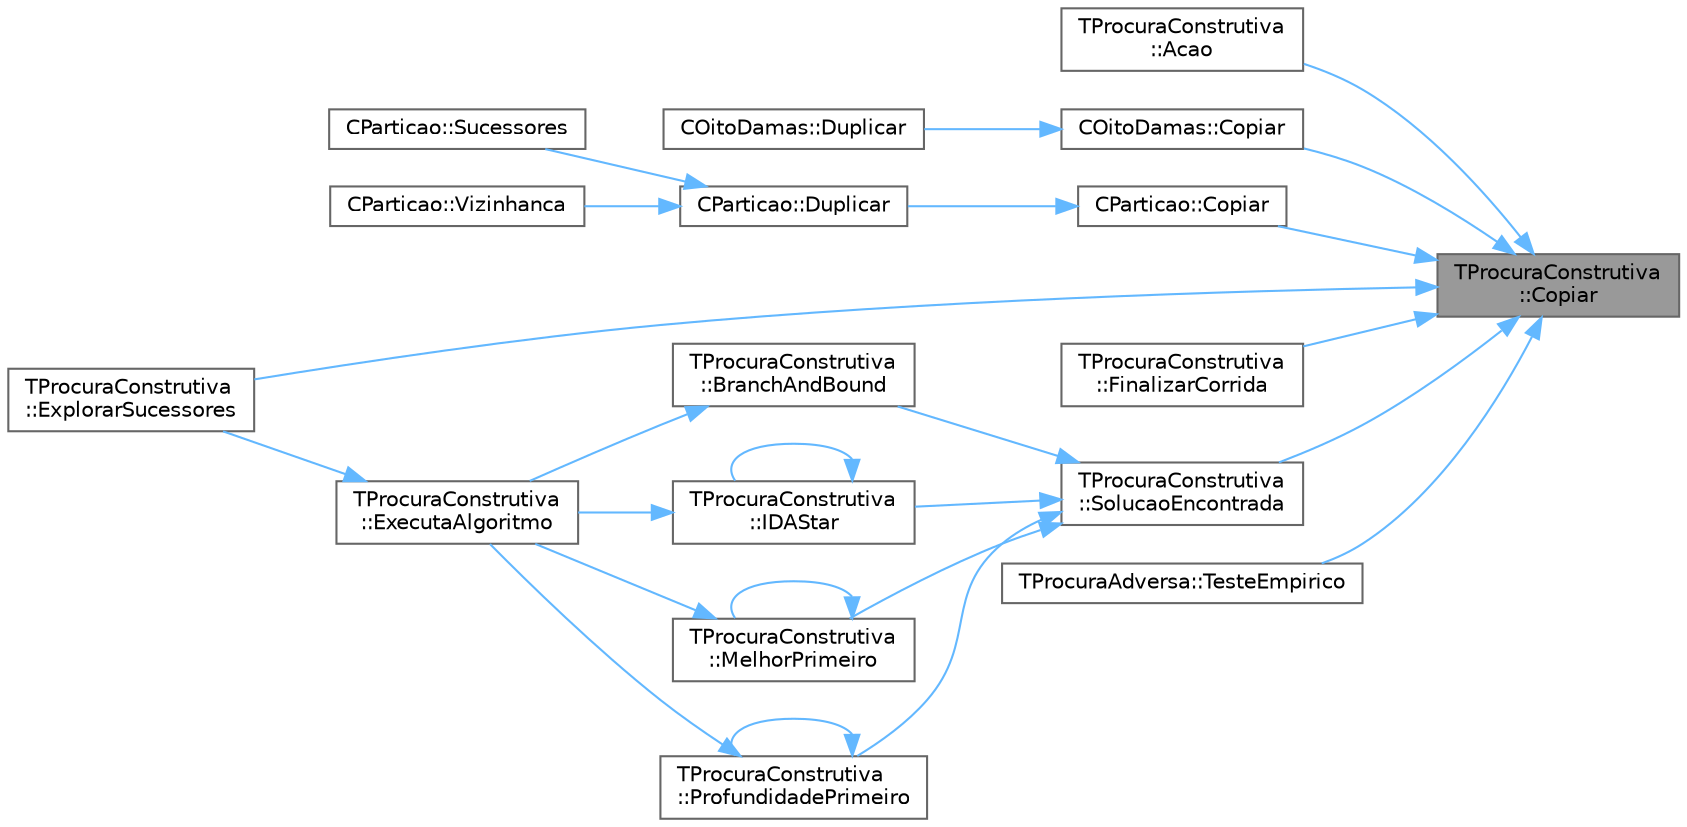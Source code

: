 digraph "TProcuraConstrutiva::Copiar"
{
 // LATEX_PDF_SIZE
  bgcolor="transparent";
  edge [fontname=Helvetica,fontsize=10,labelfontname=Helvetica,labelfontsize=10];
  node [fontname=Helvetica,fontsize=10,shape=box,height=0.2,width=0.4];
  rankdir="RL";
  Node1 [id="Node000001",label="TProcuraConstrutiva\l::Copiar",height=0.2,width=0.4,color="gray40", fillcolor="grey60", style="filled", fontcolor="black",tooltip="Fica com uma cópia do objecto."];
  Node1 -> Node2 [id="edge24_Node000001_Node000002",dir="back",color="steelblue1",style="solid",tooltip=" "];
  Node2 [id="Node000002",label="TProcuraConstrutiva\l::Acao",height=0.2,width=0.4,color="grey40", fillcolor="white", style="filled",URL="$group__RedefinicaoOpcional.html#gacccf4fbb52126ba19bfc456c0c6d5214",tooltip="Executa a ação (movimento, passo, jogada, lance, etc.) no estado atual."];
  Node1 -> Node3 [id="edge25_Node000001_Node000003",dir="back",color="steelblue1",style="solid",tooltip=" "];
  Node3 [id="Node000003",label="COitoDamas::Copiar",height=0.2,width=0.4,color="grey40", fillcolor="white", style="filled",URL="$classCOitoDamas.html#aea4719bda6b412974fc584abf073aef9",tooltip=" "];
  Node3 -> Node4 [id="edge26_Node000003_Node000004",dir="back",color="steelblue1",style="solid",tooltip=" "];
  Node4 [id="Node000004",label="COitoDamas::Duplicar",height=0.2,width=0.4,color="grey40", fillcolor="white", style="filled",URL="$classCOitoDamas.html#a36a173575d8f6bd1815989a7a26b7440",tooltip="Cria um objecto que é uma cópia deste."];
  Node1 -> Node5 [id="edge27_Node000001_Node000005",dir="back",color="steelblue1",style="solid",tooltip=" "];
  Node5 [id="Node000005",label="CParticao::Copiar",height=0.2,width=0.4,color="grey40", fillcolor="white", style="filled",URL="$classCParticao.html#a3588b257c61040424c7c78b8140b2bed",tooltip=" "];
  Node5 -> Node6 [id="edge28_Node000005_Node000006",dir="back",color="steelblue1",style="solid",tooltip=" "];
  Node6 [id="Node000006",label="CParticao::Duplicar",height=0.2,width=0.4,color="grey40", fillcolor="white", style="filled",URL="$classCParticao.html#aa50c7d31c22b1baa8ecb15b2841e2854",tooltip="Cria um objecto que é uma cópia deste."];
  Node6 -> Node7 [id="edge29_Node000006_Node000007",dir="back",color="steelblue1",style="solid",tooltip=" "];
  Node7 [id="Node000007",label="CParticao::Sucessores",height=0.2,width=0.4,color="grey40", fillcolor="white", style="filled",URL="$classCParticao.html#a5c6104354972acf2f6ed3d8ff7a8b98c",tooltip="Coloca em sucessores a lista de estados sucessores."];
  Node6 -> Node8 [id="edge30_Node000006_Node000008",dir="back",color="steelblue1",style="solid",tooltip=" "];
  Node8 [id="Node000008",label="CParticao::Vizinhanca",height=0.2,width=0.4,color="grey40", fillcolor="white", style="filled",URL="$classCParticao.html#a54bc83b93ee7996d8203192c45f3f486",tooltip=" "];
  Node1 -> Node9 [id="edge31_Node000001_Node000009",dir="back",color="steelblue1",style="solid",tooltip=" "];
  Node9 [id="Node000009",label="TProcuraConstrutiva\l::ExplorarSucessores",height=0.2,width=0.4,color="grey40", fillcolor="white", style="filled",URL="$classTProcuraConstrutiva.html#a9fda19c96c9cd874fa45578bcc30f607",tooltip=" "];
  Node1 -> Node10 [id="edge32_Node000001_Node000010",dir="back",color="steelblue1",style="solid",tooltip=" "];
  Node10 [id="Node000010",label="TProcuraConstrutiva\l::FinalizarCorrida",height=0.2,width=0.4,color="grey40", fillcolor="white", style="filled",URL="$classTProcuraConstrutiva.html#af2fbc46bcca99f48e42cdbc62eecc1fd",tooltip=" "];
  Node1 -> Node11 [id="edge33_Node000001_Node000011",dir="back",color="steelblue1",style="solid",tooltip=" "];
  Node11 [id="Node000011",label="TProcuraConstrutiva\l::SolucaoEncontrada",height=0.2,width=0.4,color="grey40", fillcolor="white", style="filled",URL="$classTProcuraConstrutiva.html#a2f648df694a20e7fcb688c9979f763fd",tooltip=" "];
  Node11 -> Node12 [id="edge34_Node000011_Node000012",dir="back",color="steelblue1",style="solid",tooltip=" "];
  Node12 [id="Node000012",label="TProcuraConstrutiva\l::BranchAndBound",height=0.2,width=0.4,color="grey40", fillcolor="white", style="filled",URL="$group__ProcurasInformadas.html#gafe804dbf6cabda9e627500c2d4f8aafd",tooltip="Executa o algoritmo Branch-and-Bound, um algoritmo informado."];
  Node12 -> Node13 [id="edge35_Node000012_Node000013",dir="back",color="steelblue1",style="solid",tooltip=" "];
  Node13 [id="Node000013",label="TProcuraConstrutiva\l::ExecutaAlgoritmo",height=0.2,width=0.4,color="grey40", fillcolor="white", style="filled",URL="$group__RedefinicaoOpcional.html#gae52871eb18c8ae656a2174acf43b3bb3",tooltip="Executa o algoritmo com os parametros atuais."];
  Node13 -> Node9 [id="edge36_Node000013_Node000009",dir="back",color="steelblue1",style="solid",tooltip=" "];
  Node11 -> Node14 [id="edge37_Node000011_Node000014",dir="back",color="steelblue1",style="solid",tooltip=" "];
  Node14 [id="Node000014",label="TProcuraConstrutiva\l::IDAStar",height=0.2,width=0.4,color="grey40", fillcolor="white", style="filled",URL="$group__ProcurasInformadas.html#gae77f9608e7988052377d7025bee7c4e8",tooltip="Executa a procura IDA*, algoritmo informado."];
  Node14 -> Node13 [id="edge38_Node000014_Node000013",dir="back",color="steelblue1",style="solid",tooltip=" "];
  Node14 -> Node14 [id="edge39_Node000014_Node000014",dir="back",color="steelblue1",style="solid",tooltip=" "];
  Node11 -> Node15 [id="edge40_Node000011_Node000015",dir="back",color="steelblue1",style="solid",tooltip=" "];
  Node15 [id="Node000015",label="TProcuraConstrutiva\l::MelhorPrimeiro",height=0.2,width=0.4,color="grey40", fillcolor="white", style="filled",URL="$group__ProcurasInformadas.html#gaebb84182343041bc276e4ceceb4b13aa",tooltip="Executa a procura melhor primeiro, algoritmo informado."];
  Node15 -> Node13 [id="edge41_Node000015_Node000013",dir="back",color="steelblue1",style="solid",tooltip=" "];
  Node15 -> Node15 [id="edge42_Node000015_Node000015",dir="back",color="steelblue1",style="solid",tooltip=" "];
  Node11 -> Node16 [id="edge43_Node000011_Node000016",dir="back",color="steelblue1",style="solid",tooltip=" "];
  Node16 [id="Node000016",label="TProcuraConstrutiva\l::ProfundidadePrimeiro",height=0.2,width=0.4,color="grey40", fillcolor="white", style="filled",URL="$group__ProcurasCegas.html#gaf00d9776f6b25d56138efb6725b86228",tooltip="Executa a procura em profundidade primeiro, algoritmo cego."];
  Node16 -> Node13 [id="edge44_Node000016_Node000013",dir="back",color="steelblue1",style="solid",tooltip=" "];
  Node16 -> Node16 [id="edge45_Node000016_Node000016",dir="back",color="steelblue1",style="solid",tooltip=" "];
  Node1 -> Node17 [id="edge46_Node000001_Node000017",dir="back",color="steelblue1",style="solid",tooltip=" "];
  Node17 [id="Node000017",label="TProcuraAdversa::TesteEmpirico",height=0.2,width=0.4,color="grey40", fillcolor="white", style="filled",URL="$classTProcuraAdversa.html#ae849ba1f915dc5e0875faa281ba4bdbb",tooltip=" "];
}
